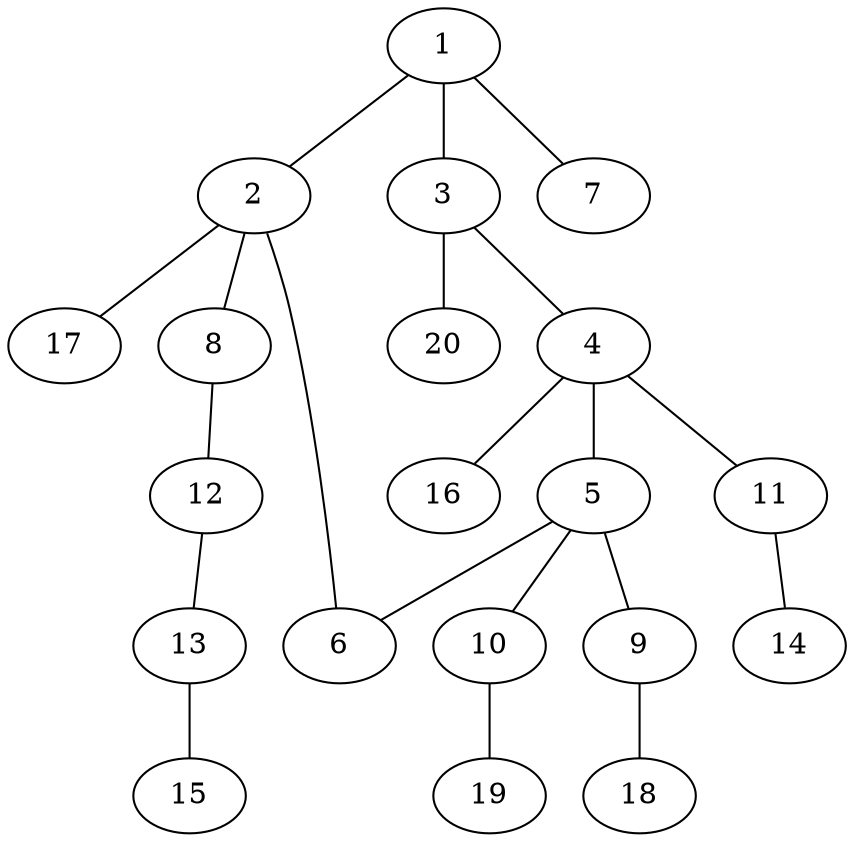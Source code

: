 graph graphname {1--2
1--3
1--7
2--6
2--8
2--17
3--4
3--20
4--5
4--11
4--16
5--6
5--9
5--10
8--12
9--18
10--19
11--14
12--13
13--15
}